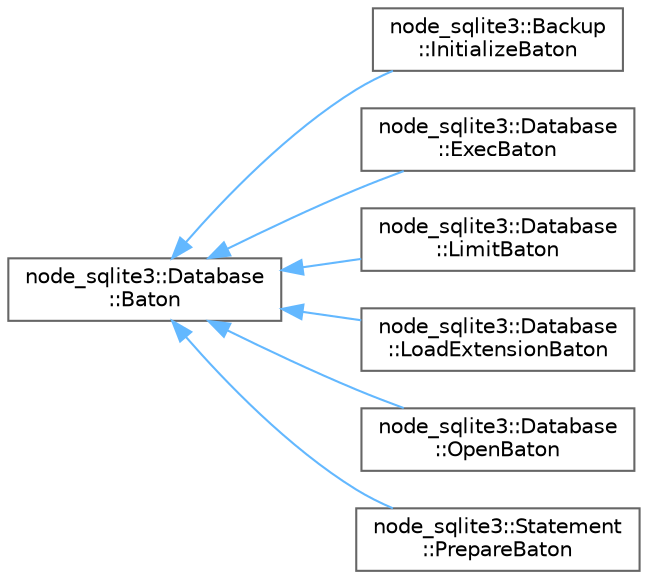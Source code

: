 digraph "Graphical Class Hierarchy"
{
 // LATEX_PDF_SIZE
  bgcolor="transparent";
  edge [fontname=Helvetica,fontsize=10,labelfontname=Helvetica,labelfontsize=10];
  node [fontname=Helvetica,fontsize=10,shape=box,height=0.2,width=0.4];
  rankdir="LR";
  Node0 [id="Node000000",label="node_sqlite3::Database\l::Baton",height=0.2,width=0.4,color="grey40", fillcolor="white", style="filled",URL="$structnode__sqlite3_1_1_database_1_1_baton.html",tooltip=" "];
  Node0 -> Node1 [id="edge78_Node000000_Node000001",dir="back",color="steelblue1",style="solid",tooltip=" "];
  Node1 [id="Node000001",label="node_sqlite3::Backup\l::InitializeBaton",height=0.2,width=0.4,color="grey40", fillcolor="white", style="filled",URL="$structnode__sqlite3_1_1_backup_1_1_initialize_baton.html",tooltip=" "];
  Node0 -> Node2 [id="edge79_Node000000_Node000002",dir="back",color="steelblue1",style="solid",tooltip=" "];
  Node2 [id="Node000002",label="node_sqlite3::Database\l::ExecBaton",height=0.2,width=0.4,color="grey40", fillcolor="white", style="filled",URL="$structnode__sqlite3_1_1_database_1_1_exec_baton.html",tooltip=" "];
  Node0 -> Node3 [id="edge80_Node000000_Node000003",dir="back",color="steelblue1",style="solid",tooltip=" "];
  Node3 [id="Node000003",label="node_sqlite3::Database\l::LimitBaton",height=0.2,width=0.4,color="grey40", fillcolor="white", style="filled",URL="$structnode__sqlite3_1_1_database_1_1_limit_baton.html",tooltip=" "];
  Node0 -> Node4 [id="edge81_Node000000_Node000004",dir="back",color="steelblue1",style="solid",tooltip=" "];
  Node4 [id="Node000004",label="node_sqlite3::Database\l::LoadExtensionBaton",height=0.2,width=0.4,color="grey40", fillcolor="white", style="filled",URL="$structnode__sqlite3_1_1_database_1_1_load_extension_baton.html",tooltip=" "];
  Node0 -> Node5 [id="edge82_Node000000_Node000005",dir="back",color="steelblue1",style="solid",tooltip=" "];
  Node5 [id="Node000005",label="node_sqlite3::Database\l::OpenBaton",height=0.2,width=0.4,color="grey40", fillcolor="white", style="filled",URL="$structnode__sqlite3_1_1_database_1_1_open_baton.html",tooltip=" "];
  Node0 -> Node6 [id="edge83_Node000000_Node000006",dir="back",color="steelblue1",style="solid",tooltip=" "];
  Node6 [id="Node000006",label="node_sqlite3::Statement\l::PrepareBaton",height=0.2,width=0.4,color="grey40", fillcolor="white", style="filled",URL="$structnode__sqlite3_1_1_statement_1_1_prepare_baton.html",tooltip=" "];
}
